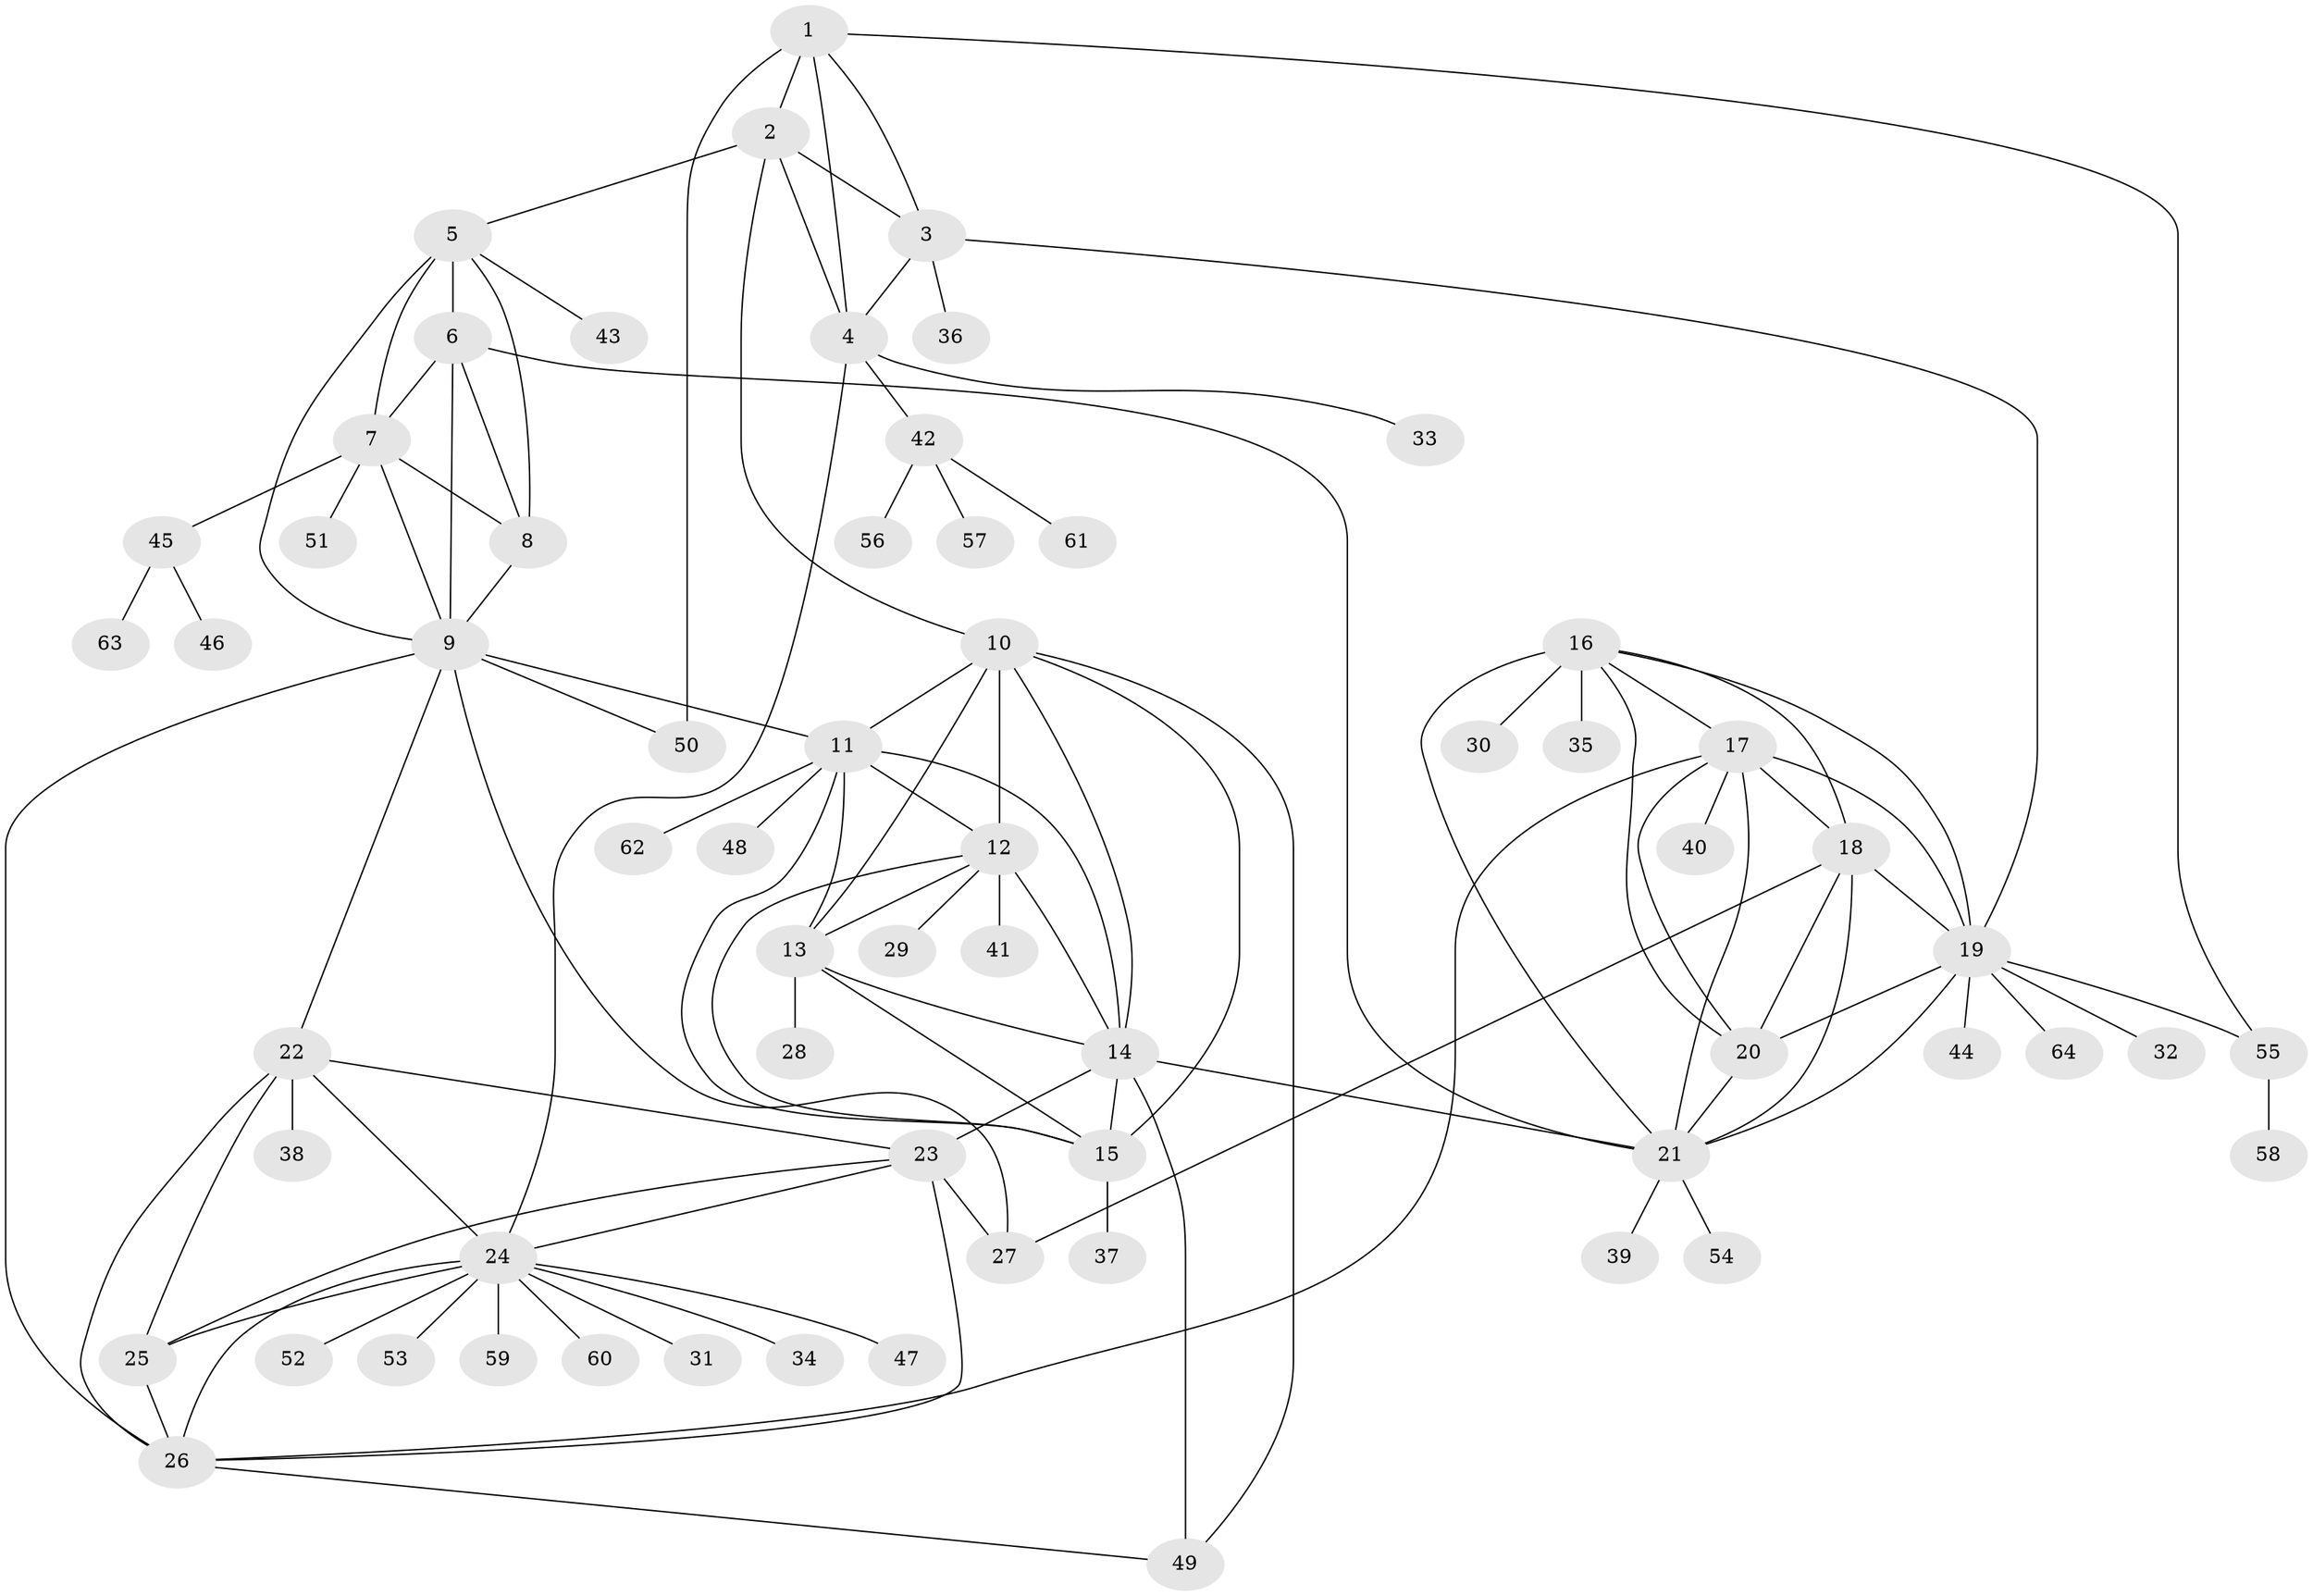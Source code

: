 // original degree distribution, {10: 0.03125, 8: 0.046875, 5: 0.0234375, 9: 0.046875, 6: 0.0390625, 7: 0.015625, 11: 0.015625, 12: 0.015625, 14: 0.0078125, 1: 0.6328125, 2: 0.09375, 4: 0.015625, 3: 0.015625}
// Generated by graph-tools (version 1.1) at 2025/37/03/09/25 02:37:22]
// undirected, 64 vertices, 111 edges
graph export_dot {
graph [start="1"]
  node [color=gray90,style=filled];
  1;
  2;
  3;
  4;
  5;
  6;
  7;
  8;
  9;
  10;
  11;
  12;
  13;
  14;
  15;
  16;
  17;
  18;
  19;
  20;
  21;
  22;
  23;
  24;
  25;
  26;
  27;
  28;
  29;
  30;
  31;
  32;
  33;
  34;
  35;
  36;
  37;
  38;
  39;
  40;
  41;
  42;
  43;
  44;
  45;
  46;
  47;
  48;
  49;
  50;
  51;
  52;
  53;
  54;
  55;
  56;
  57;
  58;
  59;
  60;
  61;
  62;
  63;
  64;
  1 -- 2 [weight=3.0];
  1 -- 3 [weight=3.0];
  1 -- 4 [weight=3.0];
  1 -- 50 [weight=4.0];
  1 -- 55 [weight=1.0];
  2 -- 3 [weight=1.0];
  2 -- 4 [weight=1.0];
  2 -- 5 [weight=1.0];
  2 -- 10 [weight=1.0];
  3 -- 4 [weight=1.0];
  3 -- 19 [weight=1.0];
  3 -- 36 [weight=1.0];
  4 -- 24 [weight=1.0];
  4 -- 33 [weight=1.0];
  4 -- 42 [weight=1.0];
  5 -- 6 [weight=2.0];
  5 -- 7 [weight=1.0];
  5 -- 8 [weight=1.0];
  5 -- 9 [weight=1.0];
  5 -- 43 [weight=1.0];
  6 -- 7 [weight=2.0];
  6 -- 8 [weight=3.0];
  6 -- 9 [weight=2.0];
  6 -- 21 [weight=1.0];
  7 -- 8 [weight=1.0];
  7 -- 9 [weight=1.0];
  7 -- 45 [weight=1.0];
  7 -- 51 [weight=1.0];
  8 -- 9 [weight=1.0];
  9 -- 11 [weight=1.0];
  9 -- 22 [weight=1.0];
  9 -- 26 [weight=1.0];
  9 -- 27 [weight=1.0];
  9 -- 50 [weight=1.0];
  10 -- 11 [weight=1.0];
  10 -- 12 [weight=1.0];
  10 -- 13 [weight=1.0];
  10 -- 14 [weight=1.0];
  10 -- 15 [weight=1.0];
  10 -- 49 [weight=1.0];
  11 -- 12 [weight=1.0];
  11 -- 13 [weight=1.0];
  11 -- 14 [weight=1.0];
  11 -- 15 [weight=1.0];
  11 -- 48 [weight=1.0];
  11 -- 62 [weight=1.0];
  12 -- 13 [weight=1.0];
  12 -- 14 [weight=1.0];
  12 -- 15 [weight=1.0];
  12 -- 29 [weight=1.0];
  12 -- 41 [weight=2.0];
  13 -- 14 [weight=1.0];
  13 -- 15 [weight=1.0];
  13 -- 28 [weight=4.0];
  14 -- 15 [weight=1.0];
  14 -- 21 [weight=1.0];
  14 -- 23 [weight=1.0];
  14 -- 49 [weight=1.0];
  15 -- 37 [weight=3.0];
  16 -- 17 [weight=1.0];
  16 -- 18 [weight=1.0];
  16 -- 19 [weight=1.0];
  16 -- 20 [weight=1.0];
  16 -- 21 [weight=1.0];
  16 -- 30 [weight=1.0];
  16 -- 35 [weight=5.0];
  17 -- 18 [weight=1.0];
  17 -- 19 [weight=1.0];
  17 -- 20 [weight=1.0];
  17 -- 21 [weight=1.0];
  17 -- 26 [weight=1.0];
  17 -- 40 [weight=3.0];
  18 -- 19 [weight=1.0];
  18 -- 20 [weight=1.0];
  18 -- 21 [weight=1.0];
  18 -- 27 [weight=1.0];
  19 -- 20 [weight=1.0];
  19 -- 21 [weight=1.0];
  19 -- 32 [weight=1.0];
  19 -- 44 [weight=1.0];
  19 -- 55 [weight=1.0];
  19 -- 64 [weight=1.0];
  20 -- 21 [weight=1.0];
  21 -- 39 [weight=1.0];
  21 -- 54 [weight=1.0];
  22 -- 23 [weight=1.0];
  22 -- 24 [weight=1.0];
  22 -- 25 [weight=1.0];
  22 -- 26 [weight=2.0];
  22 -- 38 [weight=2.0];
  23 -- 24 [weight=1.0];
  23 -- 25 [weight=1.0];
  23 -- 26 [weight=2.0];
  23 -- 27 [weight=5.0];
  24 -- 25 [weight=1.0];
  24 -- 26 [weight=2.0];
  24 -- 31 [weight=1.0];
  24 -- 34 [weight=1.0];
  24 -- 47 [weight=1.0];
  24 -- 52 [weight=1.0];
  24 -- 53 [weight=1.0];
  24 -- 59 [weight=1.0];
  24 -- 60 [weight=1.0];
  25 -- 26 [weight=3.0];
  26 -- 49 [weight=1.0];
  42 -- 56 [weight=1.0];
  42 -- 57 [weight=1.0];
  42 -- 61 [weight=1.0];
  45 -- 46 [weight=1.0];
  45 -- 63 [weight=1.0];
  55 -- 58 [weight=1.0];
}
